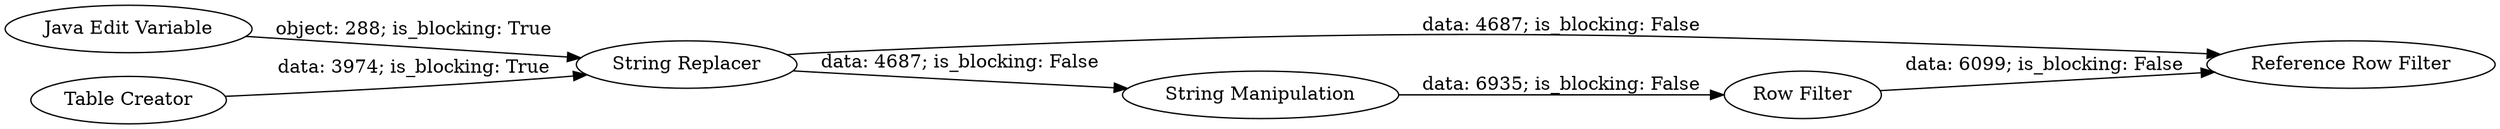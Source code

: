 digraph {
	"2650871728531539245_3" [label="Java Edit Variable"]
	"-3495837252512315631_6" [label="Row Filter"]
	"-3495837252512315631_8" [label="Reference Row Filter"]
	"2650871728531539245_2" [label="String Replacer"]
	"-3495837252512315631_7" [label="String Manipulation"]
	"2650871728531539245_1" [label="Table Creator"]
	"2650871728531539245_2" -> "-3495837252512315631_7" [label="data: 4687; is_blocking: False"]
	"-3495837252512315631_7" -> "-3495837252512315631_6" [label="data: 6935; is_blocking: False"]
	"2650871728531539245_1" -> "2650871728531539245_2" [label="data: 3974; is_blocking: True"]
	"2650871728531539245_2" -> "-3495837252512315631_8" [label="data: 4687; is_blocking: False"]
	"2650871728531539245_3" -> "2650871728531539245_2" [label="object: 288; is_blocking: True"]
	"-3495837252512315631_6" -> "-3495837252512315631_8" [label="data: 6099; is_blocking: False"]
	rankdir=LR
}
